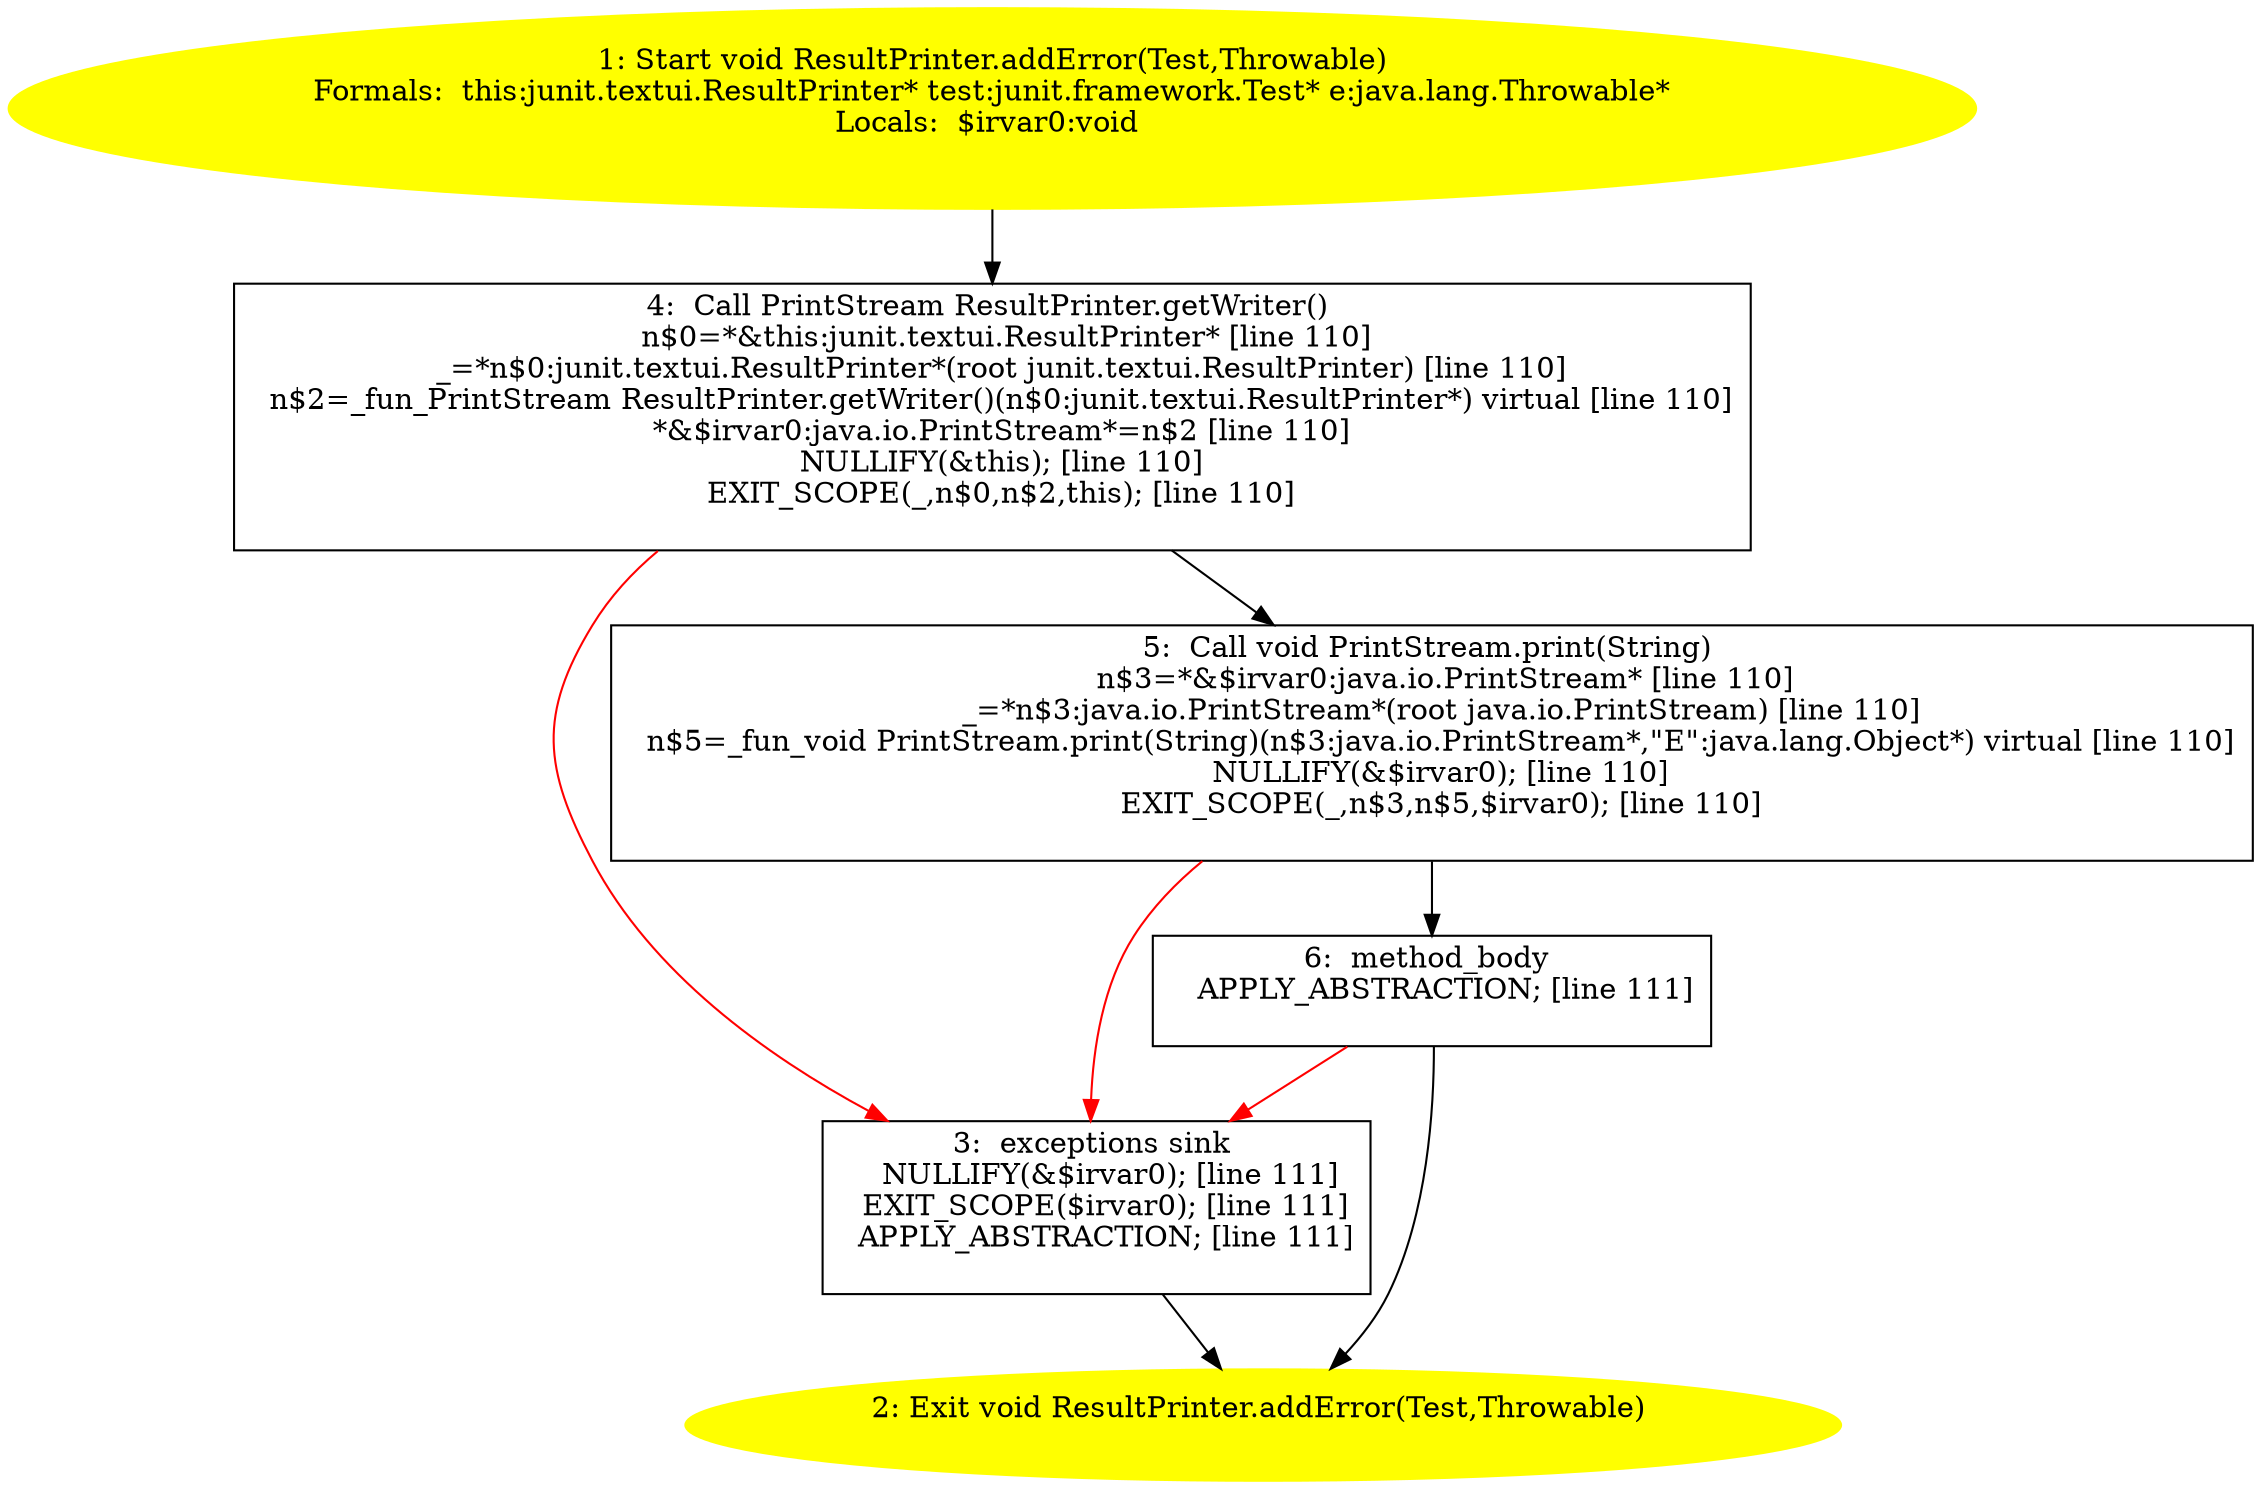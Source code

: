 /* @generated */
digraph cfg {
"junit.textui.ResultPrinter.addError(junit.framework.Test,java.lang.Throwable):void.ac222df0994081520fb7f213af2578be_1" [label="1: Start void ResultPrinter.addError(Test,Throwable)\nFormals:  this:junit.textui.ResultPrinter* test:junit.framework.Test* e:java.lang.Throwable*\nLocals:  $irvar0:void \n  " color=yellow style=filled]
	

	 "junit.textui.ResultPrinter.addError(junit.framework.Test,java.lang.Throwable):void.ac222df0994081520fb7f213af2578be_1" -> "junit.textui.ResultPrinter.addError(junit.framework.Test,java.lang.Throwable):void.ac222df0994081520fb7f213af2578be_4" ;
"junit.textui.ResultPrinter.addError(junit.framework.Test,java.lang.Throwable):void.ac222df0994081520fb7f213af2578be_2" [label="2: Exit void ResultPrinter.addError(Test,Throwable) \n  " color=yellow style=filled]
	

"junit.textui.ResultPrinter.addError(junit.framework.Test,java.lang.Throwable):void.ac222df0994081520fb7f213af2578be_3" [label="3:  exceptions sink \n   NULLIFY(&$irvar0); [line 111]\n  EXIT_SCOPE($irvar0); [line 111]\n  APPLY_ABSTRACTION; [line 111]\n " shape="box"]
	

	 "junit.textui.ResultPrinter.addError(junit.framework.Test,java.lang.Throwable):void.ac222df0994081520fb7f213af2578be_3" -> "junit.textui.ResultPrinter.addError(junit.framework.Test,java.lang.Throwable):void.ac222df0994081520fb7f213af2578be_2" ;
"junit.textui.ResultPrinter.addError(junit.framework.Test,java.lang.Throwable):void.ac222df0994081520fb7f213af2578be_4" [label="4:  Call PrintStream ResultPrinter.getWriter() \n   n$0=*&this:junit.textui.ResultPrinter* [line 110]\n  _=*n$0:junit.textui.ResultPrinter*(root junit.textui.ResultPrinter) [line 110]\n  n$2=_fun_PrintStream ResultPrinter.getWriter()(n$0:junit.textui.ResultPrinter*) virtual [line 110]\n  *&$irvar0:java.io.PrintStream*=n$2 [line 110]\n  NULLIFY(&this); [line 110]\n  EXIT_SCOPE(_,n$0,n$2,this); [line 110]\n " shape="box"]
	

	 "junit.textui.ResultPrinter.addError(junit.framework.Test,java.lang.Throwable):void.ac222df0994081520fb7f213af2578be_4" -> "junit.textui.ResultPrinter.addError(junit.framework.Test,java.lang.Throwable):void.ac222df0994081520fb7f213af2578be_5" ;
	 "junit.textui.ResultPrinter.addError(junit.framework.Test,java.lang.Throwable):void.ac222df0994081520fb7f213af2578be_4" -> "junit.textui.ResultPrinter.addError(junit.framework.Test,java.lang.Throwable):void.ac222df0994081520fb7f213af2578be_3" [color="red" ];
"junit.textui.ResultPrinter.addError(junit.framework.Test,java.lang.Throwable):void.ac222df0994081520fb7f213af2578be_5" [label="5:  Call void PrintStream.print(String) \n   n$3=*&$irvar0:java.io.PrintStream* [line 110]\n  _=*n$3:java.io.PrintStream*(root java.io.PrintStream) [line 110]\n  n$5=_fun_void PrintStream.print(String)(n$3:java.io.PrintStream*,\"E\":java.lang.Object*) virtual [line 110]\n  NULLIFY(&$irvar0); [line 110]\n  EXIT_SCOPE(_,n$3,n$5,$irvar0); [line 110]\n " shape="box"]
	

	 "junit.textui.ResultPrinter.addError(junit.framework.Test,java.lang.Throwable):void.ac222df0994081520fb7f213af2578be_5" -> "junit.textui.ResultPrinter.addError(junit.framework.Test,java.lang.Throwable):void.ac222df0994081520fb7f213af2578be_6" ;
	 "junit.textui.ResultPrinter.addError(junit.framework.Test,java.lang.Throwable):void.ac222df0994081520fb7f213af2578be_5" -> "junit.textui.ResultPrinter.addError(junit.framework.Test,java.lang.Throwable):void.ac222df0994081520fb7f213af2578be_3" [color="red" ];
"junit.textui.ResultPrinter.addError(junit.framework.Test,java.lang.Throwable):void.ac222df0994081520fb7f213af2578be_6" [label="6:  method_body \n   APPLY_ABSTRACTION; [line 111]\n " shape="box"]
	

	 "junit.textui.ResultPrinter.addError(junit.framework.Test,java.lang.Throwable):void.ac222df0994081520fb7f213af2578be_6" -> "junit.textui.ResultPrinter.addError(junit.framework.Test,java.lang.Throwable):void.ac222df0994081520fb7f213af2578be_2" ;
	 "junit.textui.ResultPrinter.addError(junit.framework.Test,java.lang.Throwable):void.ac222df0994081520fb7f213af2578be_6" -> "junit.textui.ResultPrinter.addError(junit.framework.Test,java.lang.Throwable):void.ac222df0994081520fb7f213af2578be_3" [color="red" ];
}
